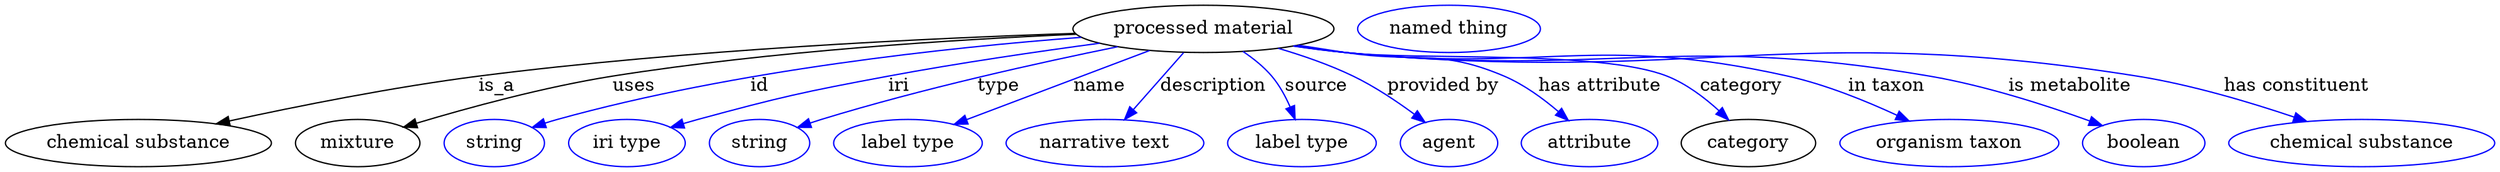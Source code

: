 digraph {
	graph [bb="0,0,1550.6,123"];
	node [label="\N"];
	"processed material"	[height=0.5,
		label="processed material",
		pos="747.29,105",
		width=2.1484];
	"chemical substance"	[height=0.5,
		pos="79.293,18",
		width=2.2026];
	"processed material" -> "chemical substance"	[label=is_a,
		lp="305.29,61.5",
		pos="e,127.56,32.435 671.15,101.63 580.81,98.019 425.85,89.261 294.29,69 240.53,60.72 180.29,46.251 137.28,35.001"];
	mixture	[height=0.5,
		pos="215.29,18",
		width=1.0652];
	"processed material" -> mixture	[label=uses,
		lp="391.29,61.5",
		pos="e,244.13,29.933 672.03,100.81 597.26,96.716 479.6,87.757 379.29,69 335.41,60.794 286.65,45.041 253.8,33.4"];
	id	[color=blue,
		height=0.5,
		label=string,
		pos="302.29,18",
		width=0.84854];
	"processed material" -> id	[color=blue,
		label=id,
		lp="467.79,61.5",
		pos="e,325.74,29.713 674.71,98.603 592.38,90.938 454.95,73.433 342.29,36 339.91,35.209 337.47,34.336 335.04,33.417",
		style=solid];
	iri	[color=blue,
		height=0.5,
		label="iri type",
		pos="387.29,18",
		width=1.011];
	"processed material" -> iri	[color=blue,
		label=iri,
		lp="559.79,61.5",
		pos="e,414.75,29.846 684.98,94.187 646.8,87.821 597.02,78.888 553.29,69 498.92,56.706 485.31,53.202 432.29,36 429.7,35.159 427.04,34.257 \
424.37,33.322",
		style=solid];
	type	[color=blue,
		height=0.5,
		label=string,
		pos="472.29,18",
		width=0.84854];
	"processed material" -> type	[color=blue,
		label=type,
		lp="620.29,61.5",
		pos="e,496.25,29.642 696.2,91.431 648.15,79.09 574.49,58.834 512.29,36 510.08,35.188 507.81,34.322 505.54,33.426",
		style=solid];
	name	[color=blue,
		height=0.5,
		label="label type",
		pos="566.29,18",
		width=1.2638];
	"processed material" -> name	[color=blue,
		label=name,
		lp="683.79,61.5",
		pos="e,594.37,32.186 714.52,88.607 683.27,73.933 636.27,51.86 603.6,36.519",
		style=solid];
	description	[color=blue,
		height=0.5,
		label="narrative text",
		pos="687.29,18",
		width=1.6068];
	"processed material" -> description	[color=blue,
		label=description,
		lp="751.79,61.5",
		pos="e,699.12,35.758 735.44,87.207 726.73,74.866 714.75,57.894 704.92,43.967",
		style=solid];
	source	[color=blue,
		height=0.5,
		label="label type",
		pos="808.29,18",
		width=1.2638];
	"processed material" -> source	[color=blue,
		label=source,
		lp="813.29,61.5",
		pos="e,802.81,36.158 768.76,87.657 774.96,82.205 781.38,75.778 786.29,69 791.44,61.902 795.73,53.412 799.12,45.461",
		style=solid];
	"provided by"	[color=blue,
		height=0.5,
		label=agent,
		pos="901.29,18",
		width=0.83048];
	"processed material" -> "provided by"	[color=blue,
		label="provided by",
		lp="891.29,61.5",
		pos="e,885.07,33.274 789.55,89.846 804.41,84.183 820.97,77.076 835.29,69 850.05,60.682 865.2,49.43 877.26,39.707",
		style=solid];
	"has attribute"	[color=blue,
		height=0.5,
		label=attribute,
		pos="989.29,18",
		width=1.1193];
	"processed material" -> "has attribute"	[color=blue,
		label="has attribute",
		lp="985.79,61.5",
		pos="e,974.25,35.01 804.38,92.813 814.35,90.868 824.62,88.871 834.29,87 876.06,78.921 889.77,87.038 928.29,69 942.46,62.365 956.14,51.692 \
966.93,41.907",
		style=solid];
	category	[height=0.5,
		pos="1088.3,18",
		width=1.1374];
	"processed material" -> category	[color=blue,
		label=category,
		lp="1072.8,61.5",
		pos="e,1073.1,34.781 802.85,92.303 813.27,90.349 824.09,88.479 834.29,87 917.8,74.894 944.79,99.932 1023.3,69 1038.9,62.851 1053.9,51.773 \
1065.6,41.604",
		style=solid];
	"in taxon"	[color=blue,
		height=0.5,
		label="organism taxon",
		pos="1213.3,18",
		width=1.8234];
	"processed material" -> "in taxon"	[color=blue,
		label="in taxon",
		lp="1164.8,61.5",
		pos="e,1185.9,34.363 801.88,92.247 812.59,90.25 823.76,88.379 834.29,87 951.78,71.608 985.26,97.405 1100.3,69 1127,62.415 1155.2,49.908 \
1176.8,39.05",
		style=solid];
	"is metabolite"	[color=blue,
		height=0.5,
		label=boolean,
		pos="1335.3,18",
		width=1.0652];
	"processed material" -> "is metabolite"	[color=blue,
		label="is metabolite",
		lp="1279.8,61.5",
		pos="e,1308.3,31.013 801.87,92.102 812.57,90.118 823.75,88.289 834.29,87 991.99,67.718 1035.3,98.871 1191.3,69 1229,61.789 1270.1,46.72 \
1298.8,35",
		style=solid];
	"has constituent"	[color=blue,
		height=0.5,
		label="chemical substance",
		pos="1471.3,18",
		width=2.2026];
	"processed material" -> "has constituent"	[color=blue,
		label="has constituent",
		lp="1416.3,61.5",
		pos="e,1435.2,34.074 801.39,92.076 812.24,90.068 823.59,88.237 834.29,87 1048.6,62.241 1107,107.08 1319.3,69 1355.9,62.436 1395.8,49.064 \
1425.5,37.8",
		style=solid];
	"named thing_category"	[color=blue,
		height=0.5,
		label="named thing",
		pos="898.29,105",
		width=1.5346];
}
